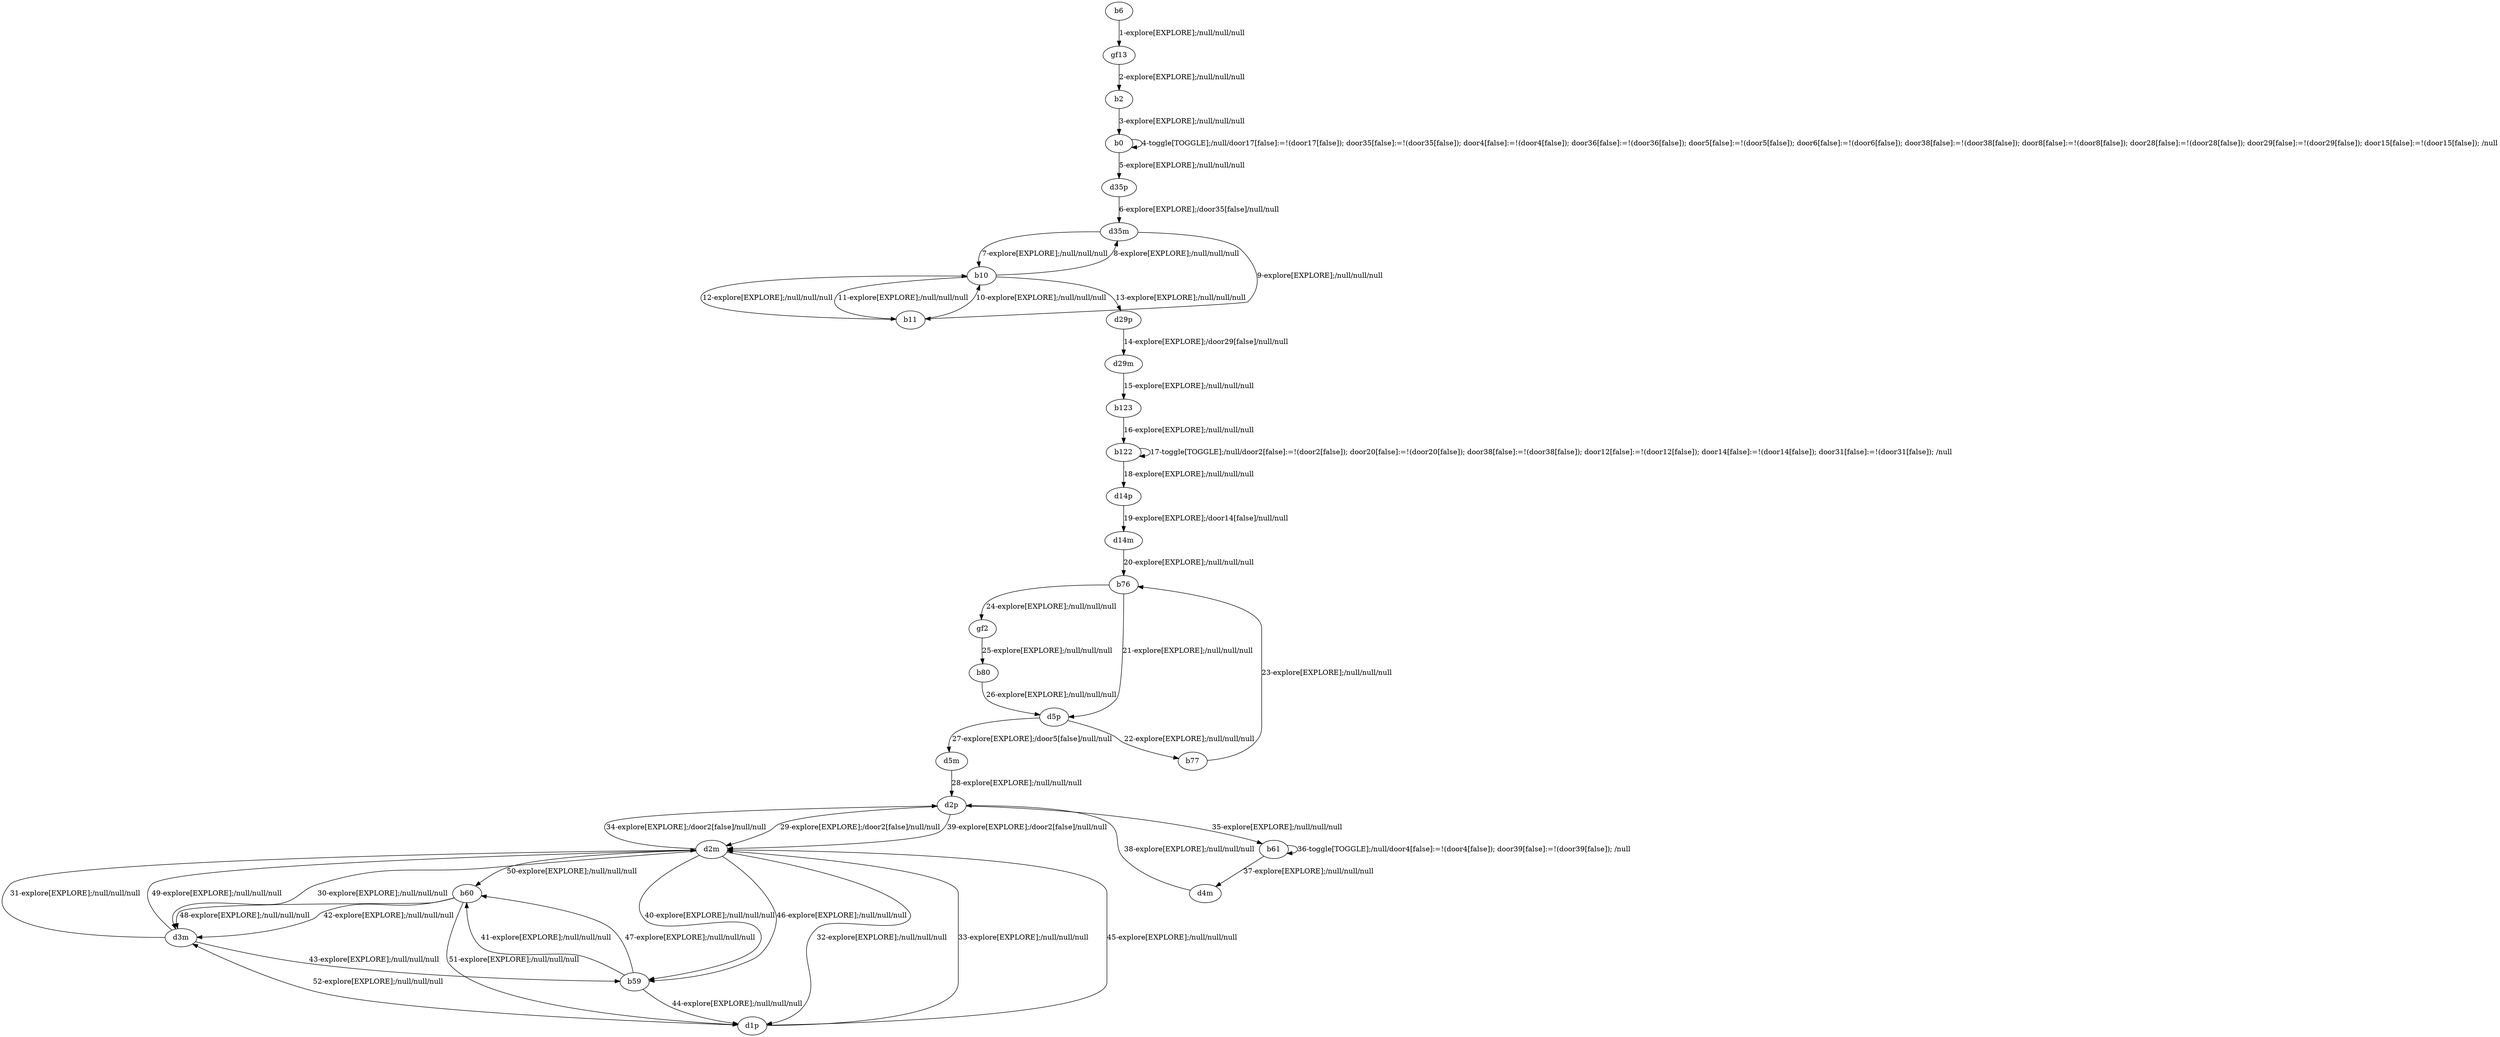 # Total number of goals covered by this test: 6
# b61 --> d4m
# d4m --> d2p
# d2p --> b61
# b59 --> b60
# d2m --> d2p
# b61 --> b61

digraph g {
"b6" -> "gf13" [label = "1-explore[EXPLORE];/null/null/null"];
"gf13" -> "b2" [label = "2-explore[EXPLORE];/null/null/null"];
"b2" -> "b0" [label = "3-explore[EXPLORE];/null/null/null"];
"b0" -> "b0" [label = "4-toggle[TOGGLE];/null/door17[false]:=!(door17[false]); door35[false]:=!(door35[false]); door4[false]:=!(door4[false]); door36[false]:=!(door36[false]); door5[false]:=!(door5[false]); door6[false]:=!(door6[false]); door38[false]:=!(door38[false]); door8[false]:=!(door8[false]); door28[false]:=!(door28[false]); door29[false]:=!(door29[false]); door15[false]:=!(door15[false]); /null"];
"b0" -> "d35p" [label = "5-explore[EXPLORE];/null/null/null"];
"d35p" -> "d35m" [label = "6-explore[EXPLORE];/door35[false]/null/null"];
"d35m" -> "b10" [label = "7-explore[EXPLORE];/null/null/null"];
"b10" -> "d35m" [label = "8-explore[EXPLORE];/null/null/null"];
"d35m" -> "b11" [label = "9-explore[EXPLORE];/null/null/null"];
"b11" -> "b10" [label = "10-explore[EXPLORE];/null/null/null"];
"b10" -> "b11" [label = "11-explore[EXPLORE];/null/null/null"];
"b11" -> "b10" [label = "12-explore[EXPLORE];/null/null/null"];
"b10" -> "d29p" [label = "13-explore[EXPLORE];/null/null/null"];
"d29p" -> "d29m" [label = "14-explore[EXPLORE];/door29[false]/null/null"];
"d29m" -> "b123" [label = "15-explore[EXPLORE];/null/null/null"];
"b123" -> "b122" [label = "16-explore[EXPLORE];/null/null/null"];
"b122" -> "b122" [label = "17-toggle[TOGGLE];/null/door2[false]:=!(door2[false]); door20[false]:=!(door20[false]); door38[false]:=!(door38[false]); door12[false]:=!(door12[false]); door14[false]:=!(door14[false]); door31[false]:=!(door31[false]); /null"];
"b122" -> "d14p" [label = "18-explore[EXPLORE];/null/null/null"];
"d14p" -> "d14m" [label = "19-explore[EXPLORE];/door14[false]/null/null"];
"d14m" -> "b76" [label = "20-explore[EXPLORE];/null/null/null"];
"b76" -> "d5p" [label = "21-explore[EXPLORE];/null/null/null"];
"d5p" -> "b77" [label = "22-explore[EXPLORE];/null/null/null"];
"b77" -> "b76" [label = "23-explore[EXPLORE];/null/null/null"];
"b76" -> "gf2" [label = "24-explore[EXPLORE];/null/null/null"];
"gf2" -> "b80" [label = "25-explore[EXPLORE];/null/null/null"];
"b80" -> "d5p" [label = "26-explore[EXPLORE];/null/null/null"];
"d5p" -> "d5m" [label = "27-explore[EXPLORE];/door5[false]/null/null"];
"d5m" -> "d2p" [label = "28-explore[EXPLORE];/null/null/null"];
"d2p" -> "d2m" [label = "29-explore[EXPLORE];/door2[false]/null/null"];
"d2m" -> "d3m" [label = "30-explore[EXPLORE];/null/null/null"];
"d3m" -> "d2m" [label = "31-explore[EXPLORE];/null/null/null"];
"d2m" -> "d1p" [label = "32-explore[EXPLORE];/null/null/null"];
"d1p" -> "d2m" [label = "33-explore[EXPLORE];/null/null/null"];
"d2m" -> "d2p" [label = "34-explore[EXPLORE];/door2[false]/null/null"];
"d2p" -> "b61" [label = "35-explore[EXPLORE];/null/null/null"];
"b61" -> "b61" [label = "36-toggle[TOGGLE];/null/door4[false]:=!(door4[false]); door39[false]:=!(door39[false]); /null"];
"b61" -> "d4m" [label = "37-explore[EXPLORE];/null/null/null"];
"d4m" -> "d2p" [label = "38-explore[EXPLORE];/null/null/null"];
"d2p" -> "d2m" [label = "39-explore[EXPLORE];/door2[false]/null/null"];
"d2m" -> "b59" [label = "40-explore[EXPLORE];/null/null/null"];
"b59" -> "b60" [label = "41-explore[EXPLORE];/null/null/null"];
"b60" -> "d3m" [label = "42-explore[EXPLORE];/null/null/null"];
"d3m" -> "b59" [label = "43-explore[EXPLORE];/null/null/null"];
"b59" -> "d1p" [label = "44-explore[EXPLORE];/null/null/null"];
"d1p" -> "d2m" [label = "45-explore[EXPLORE];/null/null/null"];
"d2m" -> "b59" [label = "46-explore[EXPLORE];/null/null/null"];
"b59" -> "b60" [label = "47-explore[EXPLORE];/null/null/null"];
"b60" -> "d3m" [label = "48-explore[EXPLORE];/null/null/null"];
"d3m" -> "d2m" [label = "49-explore[EXPLORE];/null/null/null"];
"d2m" -> "b60" [label = "50-explore[EXPLORE];/null/null/null"];
"b60" -> "d1p" [label = "51-explore[EXPLORE];/null/null/null"];
"d1p" -> "d3m" [label = "52-explore[EXPLORE];/null/null/null"];
}